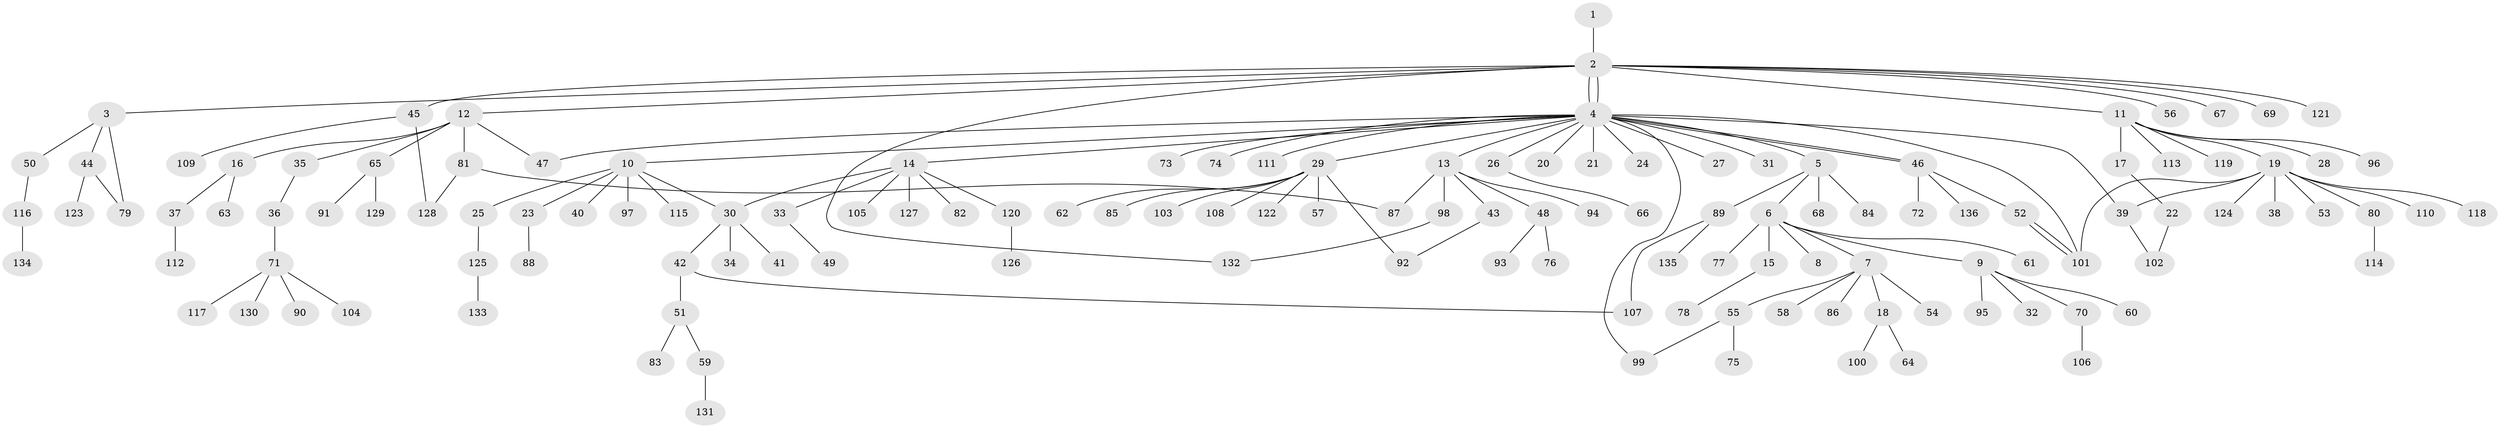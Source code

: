 // coarse degree distribution, {1: 0.6153846153846154, 13: 0.009615384615384616, 4: 0.028846153846153848, 21: 0.009615384615384616, 6: 0.057692307692307696, 10: 0.009615384615384616, 5: 0.019230769230769232, 2: 0.16346153846153846, 3: 0.0673076923076923, 8: 0.009615384615384616, 7: 0.009615384615384616}
// Generated by graph-tools (version 1.1) at 2025/51/02/27/25 19:51:54]
// undirected, 136 vertices, 151 edges
graph export_dot {
graph [start="1"]
  node [color=gray90,style=filled];
  1;
  2;
  3;
  4;
  5;
  6;
  7;
  8;
  9;
  10;
  11;
  12;
  13;
  14;
  15;
  16;
  17;
  18;
  19;
  20;
  21;
  22;
  23;
  24;
  25;
  26;
  27;
  28;
  29;
  30;
  31;
  32;
  33;
  34;
  35;
  36;
  37;
  38;
  39;
  40;
  41;
  42;
  43;
  44;
  45;
  46;
  47;
  48;
  49;
  50;
  51;
  52;
  53;
  54;
  55;
  56;
  57;
  58;
  59;
  60;
  61;
  62;
  63;
  64;
  65;
  66;
  67;
  68;
  69;
  70;
  71;
  72;
  73;
  74;
  75;
  76;
  77;
  78;
  79;
  80;
  81;
  82;
  83;
  84;
  85;
  86;
  87;
  88;
  89;
  90;
  91;
  92;
  93;
  94;
  95;
  96;
  97;
  98;
  99;
  100;
  101;
  102;
  103;
  104;
  105;
  106;
  107;
  108;
  109;
  110;
  111;
  112;
  113;
  114;
  115;
  116;
  117;
  118;
  119;
  120;
  121;
  122;
  123;
  124;
  125;
  126;
  127;
  128;
  129;
  130;
  131;
  132;
  133;
  134;
  135;
  136;
  1 -- 2;
  2 -- 3;
  2 -- 4;
  2 -- 4;
  2 -- 11;
  2 -- 12;
  2 -- 45;
  2 -- 56;
  2 -- 67;
  2 -- 69;
  2 -- 121;
  2 -- 132;
  3 -- 44;
  3 -- 50;
  3 -- 79;
  4 -- 5;
  4 -- 10;
  4 -- 13;
  4 -- 14;
  4 -- 20;
  4 -- 21;
  4 -- 24;
  4 -- 26;
  4 -- 27;
  4 -- 29;
  4 -- 31;
  4 -- 39;
  4 -- 46;
  4 -- 46;
  4 -- 47;
  4 -- 73;
  4 -- 74;
  4 -- 99;
  4 -- 101;
  4 -- 111;
  5 -- 6;
  5 -- 68;
  5 -- 84;
  5 -- 89;
  6 -- 7;
  6 -- 8;
  6 -- 9;
  6 -- 15;
  6 -- 61;
  6 -- 77;
  7 -- 18;
  7 -- 54;
  7 -- 55;
  7 -- 58;
  7 -- 86;
  9 -- 32;
  9 -- 60;
  9 -- 70;
  9 -- 95;
  10 -- 23;
  10 -- 25;
  10 -- 30;
  10 -- 40;
  10 -- 97;
  10 -- 115;
  11 -- 17;
  11 -- 19;
  11 -- 28;
  11 -- 96;
  11 -- 113;
  11 -- 119;
  12 -- 16;
  12 -- 35;
  12 -- 47;
  12 -- 65;
  12 -- 81;
  13 -- 43;
  13 -- 48;
  13 -- 87;
  13 -- 94;
  13 -- 98;
  14 -- 30;
  14 -- 33;
  14 -- 82;
  14 -- 105;
  14 -- 120;
  14 -- 127;
  15 -- 78;
  16 -- 37;
  16 -- 63;
  17 -- 22;
  18 -- 64;
  18 -- 100;
  19 -- 38;
  19 -- 39;
  19 -- 53;
  19 -- 80;
  19 -- 101;
  19 -- 110;
  19 -- 118;
  19 -- 124;
  22 -- 102;
  23 -- 88;
  25 -- 125;
  26 -- 66;
  29 -- 57;
  29 -- 62;
  29 -- 85;
  29 -- 92;
  29 -- 103;
  29 -- 108;
  29 -- 122;
  30 -- 34;
  30 -- 41;
  30 -- 42;
  33 -- 49;
  35 -- 36;
  36 -- 71;
  37 -- 112;
  39 -- 102;
  42 -- 51;
  42 -- 107;
  43 -- 92;
  44 -- 79;
  44 -- 123;
  45 -- 109;
  45 -- 128;
  46 -- 52;
  46 -- 72;
  46 -- 136;
  48 -- 76;
  48 -- 93;
  50 -- 116;
  51 -- 59;
  51 -- 83;
  52 -- 101;
  52 -- 101;
  55 -- 75;
  55 -- 99;
  59 -- 131;
  65 -- 91;
  65 -- 129;
  70 -- 106;
  71 -- 90;
  71 -- 104;
  71 -- 117;
  71 -- 130;
  80 -- 114;
  81 -- 87;
  81 -- 128;
  89 -- 107;
  89 -- 135;
  98 -- 132;
  116 -- 134;
  120 -- 126;
  125 -- 133;
}
